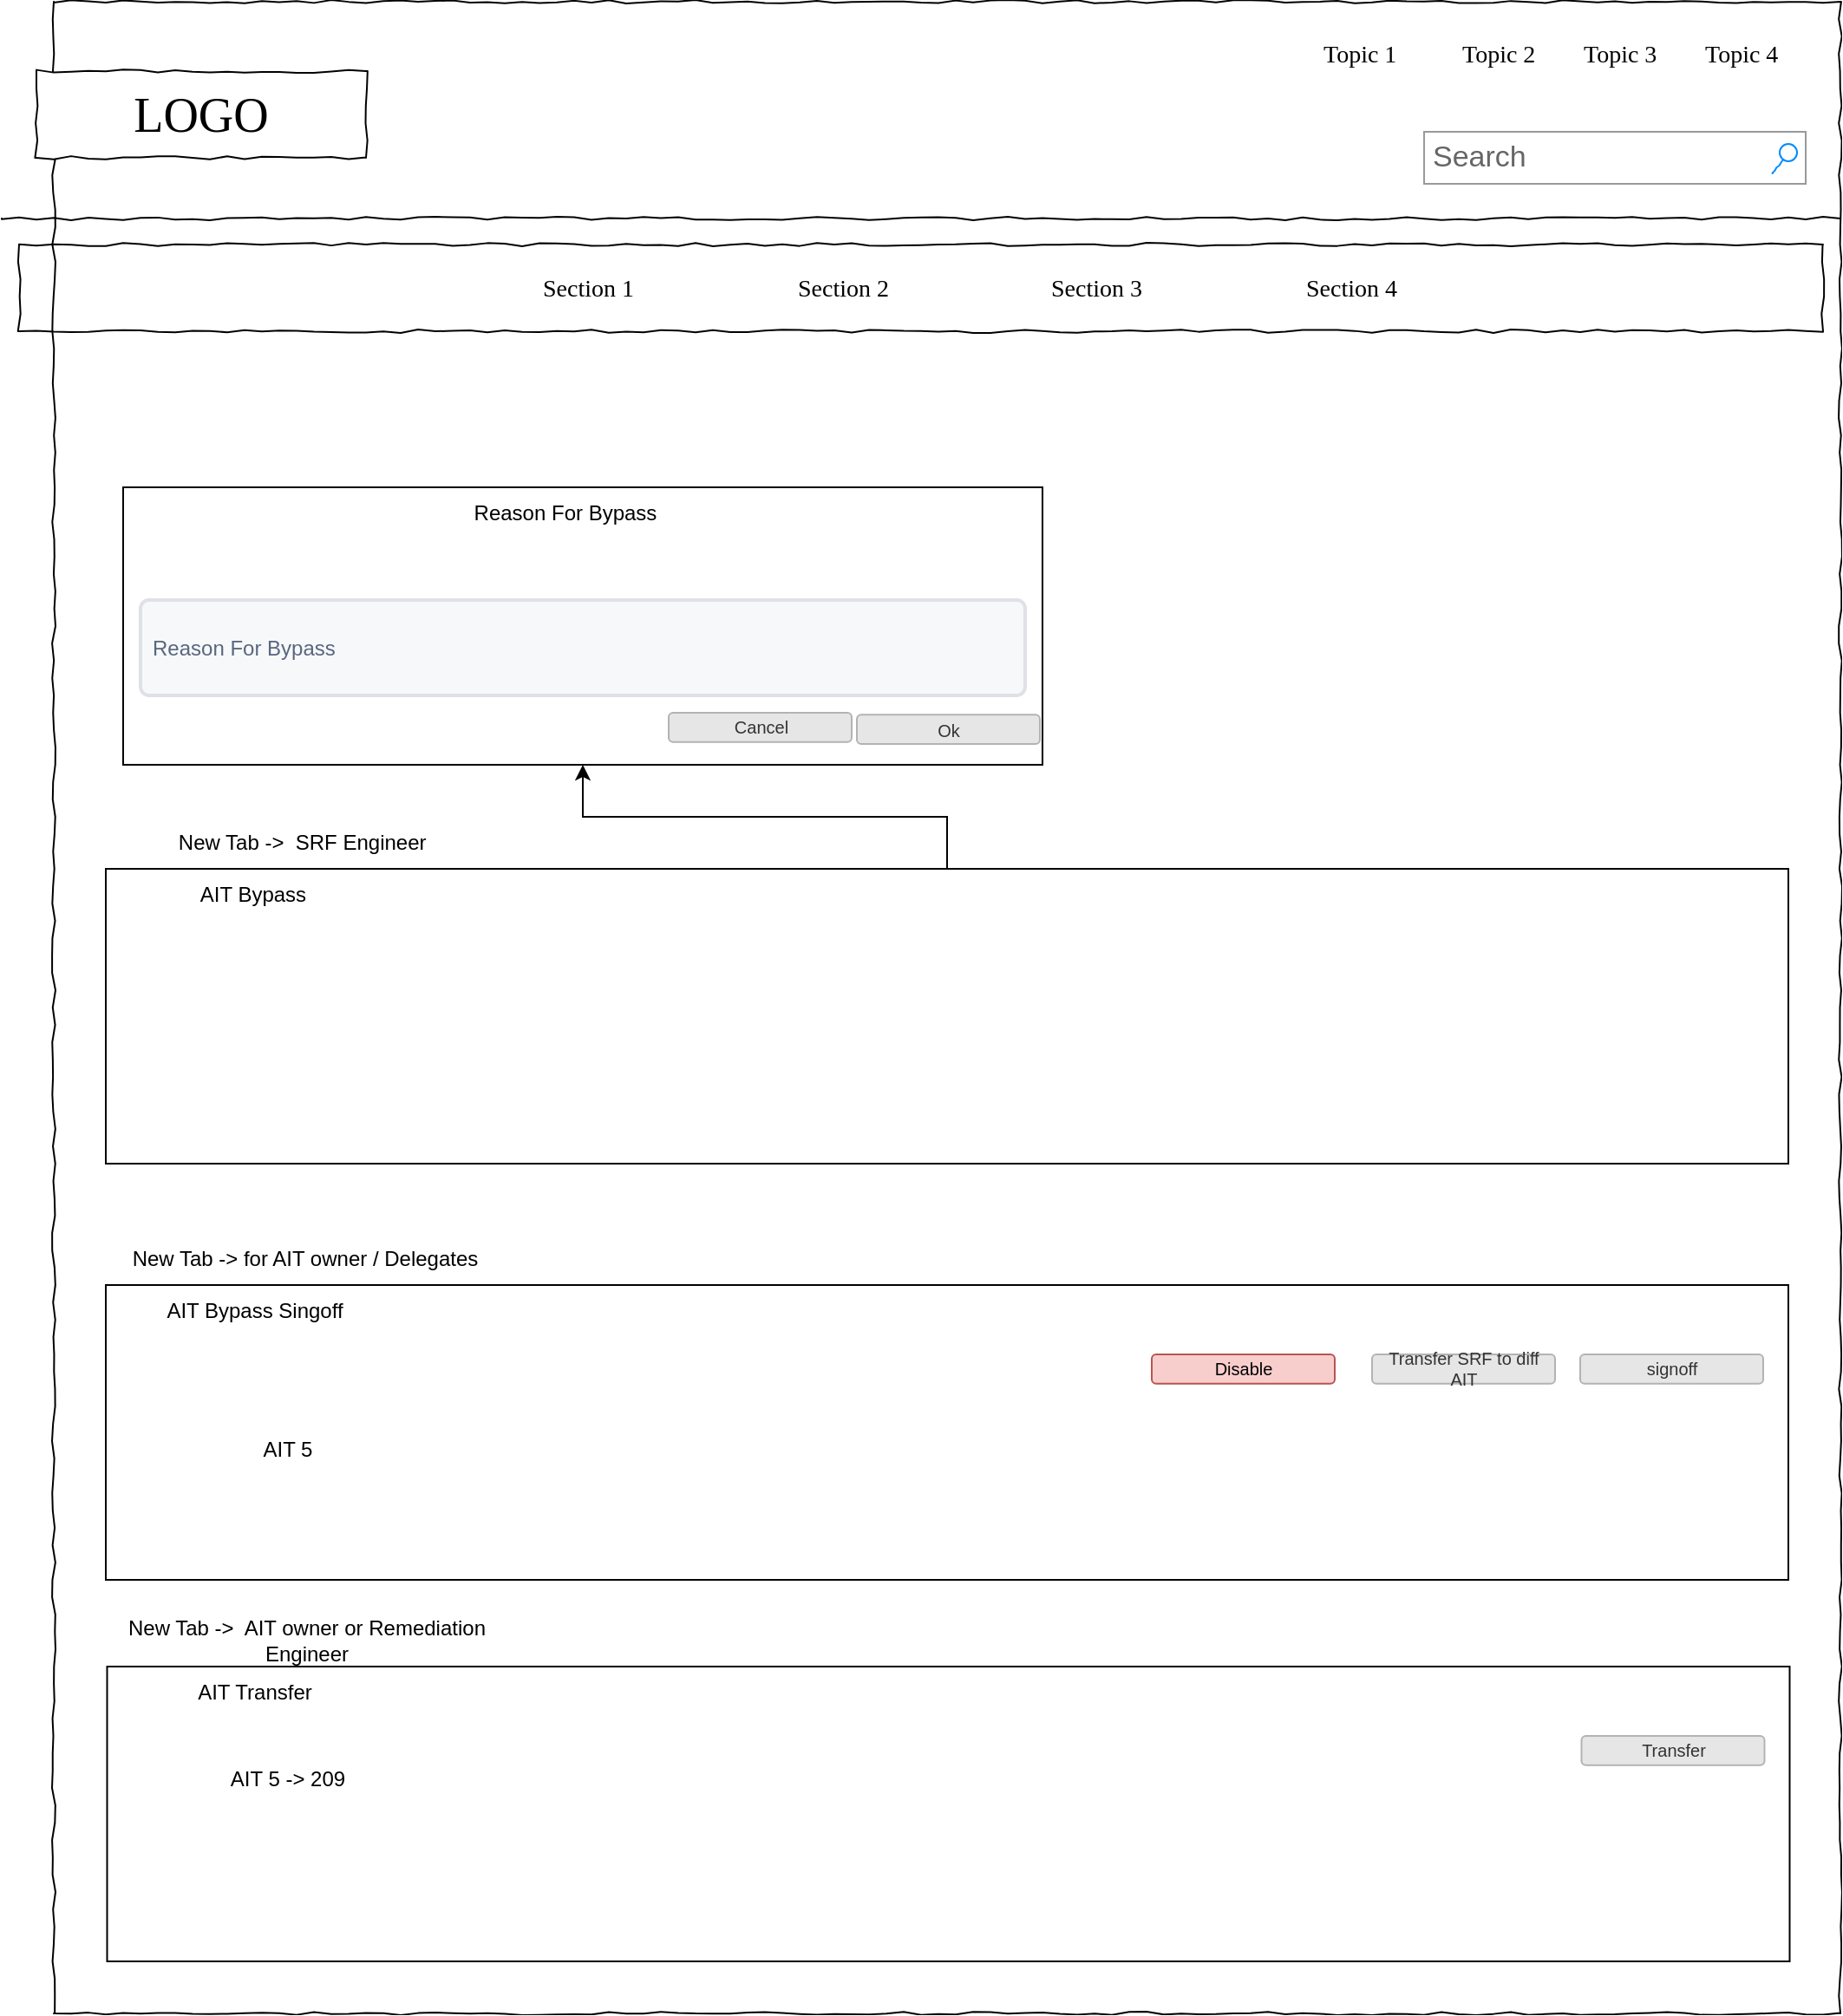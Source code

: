 <mxfile version="20.8.10" type="github" pages="2">
  <diagram name="Page-1" id="03018318-947c-dd8e-b7a3-06fadd420f32">
    <mxGraphModel dx="1210" dy="509" grid="1" gridSize="10" guides="1" tooltips="1" connect="1" arrows="1" fold="1" page="1" pageScale="1" pageWidth="1100" pageHeight="850" background="none" math="0" shadow="0">
      <root>
        <mxCell id="0" />
        <mxCell id="1" parent="0" />
        <mxCell id="677b7b8949515195-1" value="" style="whiteSpace=wrap;html=1;rounded=0;shadow=0;labelBackgroundColor=none;strokeColor=#000000;strokeWidth=1;fillColor=none;fontFamily=Verdana;fontSize=12;fontColor=#000000;align=center;comic=1;" parent="1" vertex="1">
          <mxGeometry x="50" y="20" width="1030" height="1160" as="geometry" />
        </mxCell>
        <mxCell id="677b7b8949515195-2" value="LOGO" style="whiteSpace=wrap;html=1;rounded=0;shadow=0;labelBackgroundColor=none;strokeWidth=1;fontFamily=Verdana;fontSize=28;align=center;comic=1;" parent="1" vertex="1">
          <mxGeometry x="40" y="60" width="190" height="50" as="geometry" />
        </mxCell>
        <mxCell id="677b7b8949515195-3" value="Search" style="strokeWidth=1;shadow=0;dashed=0;align=center;html=1;shape=mxgraph.mockup.forms.searchBox;strokeColor=#999999;mainText=;strokeColor2=#008cff;fontColor=#666666;fontSize=17;align=left;spacingLeft=3;rounded=0;labelBackgroundColor=none;comic=1;" parent="1" vertex="1">
          <mxGeometry x="840" y="95" width="220" height="30" as="geometry" />
        </mxCell>
        <mxCell id="677b7b8949515195-4" value="Topic 1" style="text;html=1;points=[];align=left;verticalAlign=top;spacingTop=-4;fontSize=14;fontFamily=Verdana" parent="1" vertex="1">
          <mxGeometry x="780" y="40" width="60" height="20" as="geometry" />
        </mxCell>
        <mxCell id="677b7b8949515195-5" value="Topic 2" style="text;html=1;points=[];align=left;verticalAlign=top;spacingTop=-4;fontSize=14;fontFamily=Verdana" parent="1" vertex="1">
          <mxGeometry x="860" y="40" width="60" height="20" as="geometry" />
        </mxCell>
        <mxCell id="677b7b8949515195-6" value="Topic 3" style="text;html=1;points=[];align=left;verticalAlign=top;spacingTop=-4;fontSize=14;fontFamily=Verdana" parent="1" vertex="1">
          <mxGeometry x="930" y="40" width="60" height="20" as="geometry" />
        </mxCell>
        <mxCell id="677b7b8949515195-7" value="Topic 4" style="text;html=1;points=[];align=left;verticalAlign=top;spacingTop=-4;fontSize=14;fontFamily=Verdana" parent="1" vertex="1">
          <mxGeometry x="1000" y="40" width="60" height="20" as="geometry" />
        </mxCell>
        <mxCell id="677b7b8949515195-9" value="" style="line;strokeWidth=1;html=1;rounded=0;shadow=0;labelBackgroundColor=none;fillColor=none;fontFamily=Verdana;fontSize=14;fontColor=#000000;align=center;comic=1;" parent="1" vertex="1">
          <mxGeometry x="20" y="140" width="1060" height="10" as="geometry" />
        </mxCell>
        <mxCell id="677b7b8949515195-10" value="" style="whiteSpace=wrap;html=1;rounded=0;shadow=0;labelBackgroundColor=none;strokeWidth=1;fillColor=none;fontFamily=Verdana;fontSize=12;align=center;comic=1;" parent="1" vertex="1">
          <mxGeometry x="30" y="160" width="1040" height="50" as="geometry" />
        </mxCell>
        <mxCell id="677b7b8949515195-11" value="Section 1" style="text;html=1;points=[];align=left;verticalAlign=top;spacingTop=-4;fontSize=14;fontFamily=Verdana" parent="1" vertex="1">
          <mxGeometry x="330" y="175" width="60" height="20" as="geometry" />
        </mxCell>
        <mxCell id="677b7b8949515195-12" value="Section 2" style="text;html=1;points=[];align=left;verticalAlign=top;spacingTop=-4;fontSize=14;fontFamily=Verdana" parent="1" vertex="1">
          <mxGeometry x="477" y="175" width="60" height="20" as="geometry" />
        </mxCell>
        <mxCell id="677b7b8949515195-13" value="Section 3" style="text;html=1;points=[];align=left;verticalAlign=top;spacingTop=-4;fontSize=14;fontFamily=Verdana" parent="1" vertex="1">
          <mxGeometry x="623" y="175" width="60" height="20" as="geometry" />
        </mxCell>
        <mxCell id="677b7b8949515195-14" value="Section 4" style="text;html=1;points=[];align=left;verticalAlign=top;spacingTop=-4;fontSize=14;fontFamily=Verdana" parent="1" vertex="1">
          <mxGeometry x="770" y="175" width="60" height="20" as="geometry" />
        </mxCell>
        <mxCell id="ytiMU7ToGZpFVYsIThuU-83" value="" style="rounded=0;whiteSpace=wrap;html=1;" vertex="1" parent="1">
          <mxGeometry x="90" y="300" width="530" height="160" as="geometry" />
        </mxCell>
        <mxCell id="ytiMU7ToGZpFVYsIThuU-84" value="Reason For Bypass" style="text;html=1;strokeColor=none;fillColor=none;align=center;verticalAlign=middle;whiteSpace=wrap;rounded=0;" vertex="1" parent="1">
          <mxGeometry x="260" y="300" width="170" height="30" as="geometry" />
        </mxCell>
        <mxCell id="ytiMU7ToGZpFVYsIThuU-85" value="Ok" style="rounded=1;html=1;shadow=0;dashed=0;whiteSpace=wrap;fontSize=10;fillColor=#E6E6E6;align=center;strokeColor=#B3B3B3;fontColor=#333333;" vertex="1" parent="1">
          <mxGeometry x="513" y="431.12" width="105.5" height="16.88" as="geometry" />
        </mxCell>
        <mxCell id="ytiMU7ToGZpFVYsIThuU-86" value="Cancel" style="rounded=1;html=1;shadow=0;dashed=0;whiteSpace=wrap;fontSize=10;fillColor=#E6E6E6;align=center;strokeColor=#B3B3B3;fontColor=#333333;" vertex="1" parent="1">
          <mxGeometry x="404.5" y="430" width="105.5" height="16.88" as="geometry" />
        </mxCell>
        <mxCell id="ytiMU7ToGZpFVYsIThuU-90" value="Reason For Bypass" style="rounded=1;arcSize=9;fillColor=#F7F8F9;align=left;spacingLeft=5;strokeColor=#DEE1E6;html=1;strokeWidth=2;fontColor=#596780;fontSize=12" vertex="1" parent="1">
          <mxGeometry x="100" y="365" width="510" height="55" as="geometry" />
        </mxCell>
        <mxCell id="ytiMU7ToGZpFVYsIThuU-91" value="" style="shape=image;html=1;verticalAlign=top;verticalLabelPosition=bottom;labelBackgroundColor=#ffffff;imageAspect=0;aspect=fixed;image=https://cdn4.iconfinder.com/data/icons/evil-icons-user-interface/64/close2-128.png" vertex="1" parent="1">
          <mxGeometry x="599.5" y="300" width="19" height="19" as="geometry" />
        </mxCell>
        <mxCell id="4D25ZCtuX2r4dzjxucDx-1" style="edgeStyle=orthogonalEdgeStyle;rounded=0;orthogonalLoop=1;jettySize=auto;html=1;" edge="1" parent="1" source="ytiMU7ToGZpFVYsIThuU-92" target="ytiMU7ToGZpFVYsIThuU-83">
          <mxGeometry relative="1" as="geometry" />
        </mxCell>
        <mxCell id="ytiMU7ToGZpFVYsIThuU-92" value="" style="rounded=0;whiteSpace=wrap;html=1;" vertex="1" parent="1">
          <mxGeometry x="80" y="520" width="970" height="170" as="geometry" />
        </mxCell>
        <mxCell id="ytiMU7ToGZpFVYsIThuU-93" value="AIT Bypass" style="text;html=1;strokeColor=none;fillColor=none;align=center;verticalAlign=middle;whiteSpace=wrap;rounded=0;" vertex="1" parent="1">
          <mxGeometry x="80" y="520" width="170" height="30" as="geometry" />
        </mxCell>
        <mxCell id="ytiMU7ToGZpFVYsIThuU-94" value="New Tab -&amp;gt;&amp;nbsp; SRF Engineer&amp;nbsp;" style="text;html=1;strokeColor=none;fillColor=none;align=center;verticalAlign=middle;whiteSpace=wrap;rounded=0;" vertex="1" parent="1">
          <mxGeometry x="80" y="490" width="230" height="30" as="geometry" />
        </mxCell>
        <mxCell id="ytiMU7ToGZpFVYsIThuU-95" value="" style="rounded=0;whiteSpace=wrap;html=1;" vertex="1" parent="1">
          <mxGeometry x="80" y="760" width="970" height="170" as="geometry" />
        </mxCell>
        <mxCell id="ytiMU7ToGZpFVYsIThuU-96" value="AIT Bypass Singoff" style="text;html=1;strokeColor=none;fillColor=none;align=center;verticalAlign=middle;whiteSpace=wrap;rounded=0;" vertex="1" parent="1">
          <mxGeometry x="81" y="760" width="170" height="30" as="geometry" />
        </mxCell>
        <mxCell id="ytiMU7ToGZpFVYsIThuU-97" value="New Tab -&amp;gt; for AIT owner / Delegates" style="text;html=1;strokeColor=none;fillColor=none;align=center;verticalAlign=middle;whiteSpace=wrap;rounded=0;" vertex="1" parent="1">
          <mxGeometry x="80" y="730" width="230" height="30" as="geometry" />
        </mxCell>
        <mxCell id="x6RN3wPQptnzheMl7c2E-1" value="signoff" style="rounded=1;html=1;shadow=0;dashed=0;whiteSpace=wrap;fontSize=10;fillColor=#E6E6E6;align=center;strokeColor=#B3B3B3;fontColor=#333333;" vertex="1" parent="1">
          <mxGeometry x="930" y="800" width="105.5" height="16.88" as="geometry" />
        </mxCell>
        <mxCell id="x6RN3wPQptnzheMl7c2E-2" value="Transfer SRF to diff AIT" style="rounded=1;html=1;shadow=0;dashed=0;whiteSpace=wrap;fontSize=10;fillColor=#E6E6E6;align=center;strokeColor=#B3B3B3;fontColor=#333333;" vertex="1" parent="1">
          <mxGeometry x="810" y="800" width="105.5" height="16.88" as="geometry" />
        </mxCell>
        <mxCell id="qC6KlhAv3z-6YKwyq25z-1" value="" style="rounded=0;whiteSpace=wrap;html=1;" vertex="1" parent="1">
          <mxGeometry x="80.75" y="980" width="970" height="170" as="geometry" />
        </mxCell>
        <mxCell id="qC6KlhAv3z-6YKwyq25z-2" value="AIT Transfer" style="text;html=1;strokeColor=none;fillColor=none;align=center;verticalAlign=middle;whiteSpace=wrap;rounded=0;" vertex="1" parent="1">
          <mxGeometry x="80.75" y="980" width="170" height="30" as="geometry" />
        </mxCell>
        <mxCell id="qC6KlhAv3z-6YKwyq25z-3" value="New Tab -&amp;gt;&amp;nbsp; AIT owner or Remediation Engineer" style="text;html=1;strokeColor=none;fillColor=none;align=center;verticalAlign=middle;whiteSpace=wrap;rounded=0;" vertex="1" parent="1">
          <mxGeometry x="80.75" y="950" width="230" height="30" as="geometry" />
        </mxCell>
        <mxCell id="qC6KlhAv3z-6YKwyq25z-4" value="Transfer" style="rounded=1;html=1;shadow=0;dashed=0;whiteSpace=wrap;fontSize=10;fillColor=#E6E6E6;align=center;strokeColor=#B3B3B3;fontColor=#333333;" vertex="1" parent="1">
          <mxGeometry x="930.75" y="1020" width="105.5" height="16.88" as="geometry" />
        </mxCell>
        <mxCell id="qC6KlhAv3z-6YKwyq25z-7" value="Disable" style="rounded=1;html=1;shadow=0;dashed=0;whiteSpace=wrap;fontSize=10;fillColor=#f8cecc;align=center;strokeColor=#b85450;" vertex="1" parent="1">
          <mxGeometry x="683" y="800" width="105.5" height="16.88" as="geometry" />
        </mxCell>
        <mxCell id="ORzRusN4qQn_G-iDYsty-1" value="AIT 5" style="text;html=1;strokeColor=none;fillColor=none;align=center;verticalAlign=middle;whiteSpace=wrap;rounded=0;" vertex="1" parent="1">
          <mxGeometry x="100" y="840" width="170" height="30" as="geometry" />
        </mxCell>
        <mxCell id="ORzRusN4qQn_G-iDYsty-2" value="AIT 5 -&amp;gt; 209" style="text;html=1;strokeColor=none;fillColor=none;align=center;verticalAlign=middle;whiteSpace=wrap;rounded=0;" vertex="1" parent="1">
          <mxGeometry x="100" y="1030" width="170" height="30" as="geometry" />
        </mxCell>
      </root>
    </mxGraphModel>
  </diagram>
  <diagram id="n8CHV4fC1so-IyRtQQRi" name="Page-2">
    <mxGraphModel dx="2544" dy="1813" grid="1" gridSize="10" guides="1" tooltips="1" connect="1" arrows="1" fold="1" page="1" pageScale="1" pageWidth="850" pageHeight="1100" math="0" shadow="0">
      <root>
        <mxCell id="0" />
        <mxCell id="1" parent="0" />
        <mxCell id="iZqw3DGj9qP6FMQKlNMp-48" value="" style="shape=process;whiteSpace=wrap;html=1;backgroundOutline=1;size=0.02;" vertex="1" parent="1">
          <mxGeometry x="-10" y="60" width="1000" height="220" as="geometry" />
        </mxCell>
        <mxCell id="iZqw3DGj9qP6FMQKlNMp-4" style="edgeStyle=orthogonalEdgeStyle;rounded=0;orthogonalLoop=1;jettySize=auto;html=1;" edge="1" parent="1" source="iZqw3DGj9qP6FMQKlNMp-2">
          <mxGeometry relative="1" as="geometry">
            <mxPoint x="200" y="110" as="targetPoint" />
          </mxGeometry>
        </mxCell>
        <mxCell id="iZqw3DGj9qP6FMQKlNMp-2" value="SRF Created" style="rounded=0;whiteSpace=wrap;html=1;" vertex="1" parent="1">
          <mxGeometry x="40" y="80" width="120" height="60" as="geometry" />
        </mxCell>
        <mxCell id="iZqw3DGj9qP6FMQKlNMp-7" value="" style="edgeStyle=orthogonalEdgeStyle;rounded=0;orthogonalLoop=1;jettySize=auto;html=1;" edge="1" parent="1" source="iZqw3DGj9qP6FMQKlNMp-5" target="iZqw3DGj9qP6FMQKlNMp-6">
          <mxGeometry relative="1" as="geometry" />
        </mxCell>
        <mxCell id="iZqw3DGj9qP6FMQKlNMp-51" value="Yes" style="edgeLabel;html=1;align=center;verticalAlign=middle;resizable=0;points=[];" vertex="1" connectable="0" parent="iZqw3DGj9qP6FMQKlNMp-7">
          <mxGeometry x="0.527" y="-1" relative="1" as="geometry">
            <mxPoint y="1" as="offset" />
          </mxGeometry>
        </mxCell>
        <mxCell id="iZqw3DGj9qP6FMQKlNMp-5" value="is AIT Bypass" style="rhombus;whiteSpace=wrap;html=1;" vertex="1" parent="1">
          <mxGeometry x="200" y="70" width="80" height="80" as="geometry" />
        </mxCell>
        <mxCell id="iZqw3DGj9qP6FMQKlNMp-9" value="" style="edgeStyle=orthogonalEdgeStyle;rounded=0;orthogonalLoop=1;jettySize=auto;html=1;" edge="1" parent="1" source="iZqw3DGj9qP6FMQKlNMp-6" target="iZqw3DGj9qP6FMQKlNMp-8">
          <mxGeometry relative="1" as="geometry" />
        </mxCell>
        <mxCell id="iZqw3DGj9qP6FMQKlNMp-6" value="SRF Engineer" style="whiteSpace=wrap;html=1;" vertex="1" parent="1">
          <mxGeometry x="305" y="80" width="120" height="60" as="geometry" />
        </mxCell>
        <mxCell id="iZqw3DGj9qP6FMQKlNMp-11" value="" style="edgeStyle=orthogonalEdgeStyle;rounded=0;orthogonalLoop=1;jettySize=auto;html=1;" edge="1" parent="1" source="iZqw3DGj9qP6FMQKlNMp-8" target="iZqw3DGj9qP6FMQKlNMp-10">
          <mxGeometry relative="1" as="geometry" />
        </mxCell>
        <mxCell id="iZqw3DGj9qP6FMQKlNMp-15" value="No" style="edgeLabel;html=1;align=center;verticalAlign=middle;resizable=0;points=[];" vertex="1" connectable="0" parent="iZqw3DGj9qP6FMQKlNMp-11">
          <mxGeometry x="-0.4" y="-2" relative="1" as="geometry">
            <mxPoint as="offset" />
          </mxGeometry>
        </mxCell>
        <mxCell id="iZqw3DGj9qP6FMQKlNMp-13" value="Yes" style="edgeStyle=orthogonalEdgeStyle;rounded=0;orthogonalLoop=1;jettySize=auto;html=1;" edge="1" parent="1" source="iZqw3DGj9qP6FMQKlNMp-8" target="iZqw3DGj9qP6FMQKlNMp-12">
          <mxGeometry relative="1" as="geometry" />
        </mxCell>
        <mxCell id="iZqw3DGj9qP6FMQKlNMp-8" value="Red Rule?" style="rhombus;whiteSpace=wrap;html=1;" vertex="1" parent="1">
          <mxGeometry x="460" y="70" width="80" height="80" as="geometry" />
        </mxCell>
        <mxCell id="iZqw3DGj9qP6FMQKlNMp-17" value="" style="edgeStyle=orthogonalEdgeStyle;rounded=0;orthogonalLoop=1;jettySize=auto;html=1;" edge="1" parent="1" source="iZqw3DGj9qP6FMQKlNMp-10" target="iZqw3DGj9qP6FMQKlNMp-16">
          <mxGeometry relative="1" as="geometry" />
        </mxCell>
        <mxCell id="iZqw3DGj9qP6FMQKlNMp-10" value="SRF Engineer / Admin" style="whiteSpace=wrap;html=1;" vertex="1" parent="1">
          <mxGeometry x="580" y="80" width="120" height="60" as="geometry" />
        </mxCell>
        <mxCell id="iZqw3DGj9qP6FMQKlNMp-18" style="edgeStyle=orthogonalEdgeStyle;rounded=0;orthogonalLoop=1;jettySize=auto;html=1;entryX=0.5;entryY=1;entryDx=0;entryDy=0;" edge="1" parent="1" source="iZqw3DGj9qP6FMQKlNMp-12" target="iZqw3DGj9qP6FMQKlNMp-10">
          <mxGeometry relative="1" as="geometry" />
        </mxCell>
        <mxCell id="iZqw3DGj9qP6FMQKlNMp-12" value="Compliance Engineer" style="whiteSpace=wrap;html=1;" vertex="1" parent="1">
          <mxGeometry x="440" y="200" width="120" height="60" as="geometry" />
        </mxCell>
        <mxCell id="iZqw3DGj9qP6FMQKlNMp-16" value="Review -&amp;gt; Schedule" style="whiteSpace=wrap;html=1;" vertex="1" parent="1">
          <mxGeometry x="730" y="80" width="120" height="60" as="geometry" />
        </mxCell>
        <mxCell id="iZqw3DGj9qP6FMQKlNMp-47" value="" style="group" vertex="1" connectable="0" parent="1">
          <mxGeometry x="-20" y="380" width="1500" height="280" as="geometry" />
        </mxCell>
        <mxCell id="iZqw3DGj9qP6FMQKlNMp-46" value="" style="shape=process;whiteSpace=wrap;html=1;backgroundOutline=1;size=0.02;" vertex="1" parent="iZqw3DGj9qP6FMQKlNMp-47">
          <mxGeometry width="1500" height="280" as="geometry" />
        </mxCell>
        <mxCell id="iZqw3DGj9qP6FMQKlNMp-19" style="edgeStyle=orthogonalEdgeStyle;rounded=0;orthogonalLoop=1;jettySize=auto;html=1;" edge="1" parent="iZqw3DGj9qP6FMQKlNMp-47" source="iZqw3DGj9qP6FMQKlNMp-20">
          <mxGeometry relative="1" as="geometry">
            <mxPoint x="220" y="70" as="targetPoint" />
          </mxGeometry>
        </mxCell>
        <mxCell id="iZqw3DGj9qP6FMQKlNMp-20" value="SRF Created" style="rounded=0;whiteSpace=wrap;html=1;" vertex="1" parent="iZqw3DGj9qP6FMQKlNMp-47">
          <mxGeometry x="60" y="40" width="120" height="60" as="geometry" />
        </mxCell>
        <mxCell id="iZqw3DGj9qP6FMQKlNMp-22" value="is AIT Bypass" style="rhombus;whiteSpace=wrap;html=1;" vertex="1" parent="iZqw3DGj9qP6FMQKlNMp-47">
          <mxGeometry x="220" y="30" width="80" height="80" as="geometry" />
        </mxCell>
        <mxCell id="iZqw3DGj9qP6FMQKlNMp-24" value="SRF Engineer" style="whiteSpace=wrap;html=1;" vertex="1" parent="iZqw3DGj9qP6FMQKlNMp-47">
          <mxGeometry x="325" y="40" width="120" height="60" as="geometry" />
        </mxCell>
        <mxCell id="iZqw3DGj9qP6FMQKlNMp-21" value="" style="edgeStyle=orthogonalEdgeStyle;rounded=0;orthogonalLoop=1;jettySize=auto;html=1;" edge="1" parent="iZqw3DGj9qP6FMQKlNMp-47" source="iZqw3DGj9qP6FMQKlNMp-22" target="iZqw3DGj9qP6FMQKlNMp-24">
          <mxGeometry relative="1" as="geometry" />
        </mxCell>
        <mxCell id="iZqw3DGj9qP6FMQKlNMp-28" value="Red Rule?" style="rhombus;whiteSpace=wrap;html=1;" vertex="1" parent="iZqw3DGj9qP6FMQKlNMp-47">
          <mxGeometry x="480" y="30" width="80" height="80" as="geometry" />
        </mxCell>
        <mxCell id="iZqw3DGj9qP6FMQKlNMp-23" value="" style="edgeStyle=orthogonalEdgeStyle;rounded=0;orthogonalLoop=1;jettySize=auto;html=1;" edge="1" parent="iZqw3DGj9qP6FMQKlNMp-47" source="iZqw3DGj9qP6FMQKlNMp-24" target="iZqw3DGj9qP6FMQKlNMp-28">
          <mxGeometry relative="1" as="geometry" />
        </mxCell>
        <mxCell id="iZqw3DGj9qP6FMQKlNMp-30" value="SRF Engineer" style="whiteSpace=wrap;html=1;" vertex="1" parent="iZqw3DGj9qP6FMQKlNMp-47">
          <mxGeometry x="600" y="40" width="120" height="60" as="geometry" />
        </mxCell>
        <mxCell id="iZqw3DGj9qP6FMQKlNMp-25" value="" style="edgeStyle=orthogonalEdgeStyle;rounded=0;orthogonalLoop=1;jettySize=auto;html=1;" edge="1" parent="iZqw3DGj9qP6FMQKlNMp-47" source="iZqw3DGj9qP6FMQKlNMp-28" target="iZqw3DGj9qP6FMQKlNMp-30">
          <mxGeometry relative="1" as="geometry" />
        </mxCell>
        <mxCell id="iZqw3DGj9qP6FMQKlNMp-26" value="No" style="edgeLabel;html=1;align=center;verticalAlign=middle;resizable=0;points=[];" vertex="1" connectable="0" parent="iZqw3DGj9qP6FMQKlNMp-25">
          <mxGeometry x="-0.4" y="-2" relative="1" as="geometry">
            <mxPoint as="offset" />
          </mxGeometry>
        </mxCell>
        <mxCell id="iZqw3DGj9qP6FMQKlNMp-31" style="edgeStyle=orthogonalEdgeStyle;rounded=0;orthogonalLoop=1;jettySize=auto;html=1;entryX=0.5;entryY=1;entryDx=0;entryDy=0;" edge="1" parent="iZqw3DGj9qP6FMQKlNMp-47" source="iZqw3DGj9qP6FMQKlNMp-32" target="iZqw3DGj9qP6FMQKlNMp-30">
          <mxGeometry relative="1" as="geometry" />
        </mxCell>
        <mxCell id="iZqw3DGj9qP6FMQKlNMp-32" value="Compliance Engineer" style="whiteSpace=wrap;html=1;" vertex="1" parent="iZqw3DGj9qP6FMQKlNMp-47">
          <mxGeometry x="460" y="160" width="120" height="60" as="geometry" />
        </mxCell>
        <mxCell id="iZqw3DGj9qP6FMQKlNMp-27" value="Yes" style="edgeStyle=orthogonalEdgeStyle;rounded=0;orthogonalLoop=1;jettySize=auto;html=1;" edge="1" parent="iZqw3DGj9qP6FMQKlNMp-47" source="iZqw3DGj9qP6FMQKlNMp-28" target="iZqw3DGj9qP6FMQKlNMp-32">
          <mxGeometry relative="1" as="geometry" />
        </mxCell>
        <mxCell id="iZqw3DGj9qP6FMQKlNMp-33" value="Review -&amp;gt; Schedule" style="whiteSpace=wrap;html=1;" vertex="1" parent="iZqw3DGj9qP6FMQKlNMp-47">
          <mxGeometry x="750" y="40" width="120" height="60" as="geometry" />
        </mxCell>
        <mxCell id="iZqw3DGj9qP6FMQKlNMp-29" value="" style="edgeStyle=orthogonalEdgeStyle;rounded=0;orthogonalLoop=1;jettySize=auto;html=1;" edge="1" parent="iZqw3DGj9qP6FMQKlNMp-47" source="iZqw3DGj9qP6FMQKlNMp-30" target="iZqw3DGj9qP6FMQKlNMp-33">
          <mxGeometry relative="1" as="geometry" />
        </mxCell>
        <mxCell id="iZqw3DGj9qP6FMQKlNMp-37" style="edgeStyle=orthogonalEdgeStyle;rounded=0;orthogonalLoop=1;jettySize=auto;html=1;entryX=0;entryY=0.5;entryDx=0;entryDy=0;" edge="1" parent="iZqw3DGj9qP6FMQKlNMp-47" source="iZqw3DGj9qP6FMQKlNMp-34">
          <mxGeometry relative="1" as="geometry">
            <mxPoint x="1070" y="70" as="targetPoint" />
          </mxGeometry>
        </mxCell>
        <mxCell id="iZqw3DGj9qP6FMQKlNMp-34" value="SRF Deployed" style="whiteSpace=wrap;html=1;" vertex="1" parent="iZqw3DGj9qP6FMQKlNMp-47">
          <mxGeometry x="910" y="40" width="120" height="60" as="geometry" />
        </mxCell>
        <mxCell id="iZqw3DGj9qP6FMQKlNMp-35" value="" style="edgeStyle=orthogonalEdgeStyle;rounded=0;orthogonalLoop=1;jettySize=auto;html=1;" edge="1" parent="iZqw3DGj9qP6FMQKlNMp-47" source="iZqw3DGj9qP6FMQKlNMp-33" target="iZqw3DGj9qP6FMQKlNMp-34">
          <mxGeometry relative="1" as="geometry" />
        </mxCell>
        <mxCell id="iZqw3DGj9qP6FMQKlNMp-38" value="AIT Singoff" style="rhombus;whiteSpace=wrap;html=1;" vertex="1" parent="iZqw3DGj9qP6FMQKlNMp-47">
          <mxGeometry x="1070" y="30" width="80" height="80" as="geometry" />
        </mxCell>
        <mxCell id="iZqw3DGj9qP6FMQKlNMp-39" value="Deployed&amp;nbsp;" style="whiteSpace=wrap;html=1;" vertex="1" parent="iZqw3DGj9qP6FMQKlNMp-47">
          <mxGeometry x="1190" y="40" width="120" height="60" as="geometry" />
        </mxCell>
        <mxCell id="iZqw3DGj9qP6FMQKlNMp-40" style="edgeStyle=orthogonalEdgeStyle;rounded=0;orthogonalLoop=1;jettySize=auto;html=1;" edge="1" parent="iZqw3DGj9qP6FMQKlNMp-47" source="iZqw3DGj9qP6FMQKlNMp-38" target="iZqw3DGj9qP6FMQKlNMp-39">
          <mxGeometry relative="1" as="geometry" />
        </mxCell>
        <mxCell id="iZqw3DGj9qP6FMQKlNMp-45" value="Yes" style="edgeLabel;html=1;align=center;verticalAlign=middle;resizable=0;points=[];" vertex="1" connectable="0" parent="iZqw3DGj9qP6FMQKlNMp-40">
          <mxGeometry x="0.05" relative="1" as="geometry">
            <mxPoint as="offset" />
          </mxGeometry>
        </mxCell>
        <mxCell id="Z7LIEcawmmJyT6wNHlD3-2" style="edgeStyle=orthogonalEdgeStyle;rounded=0;orthogonalLoop=1;jettySize=auto;html=1;entryX=0;entryY=0.5;entryDx=0;entryDy=0;" edge="1" parent="iZqw3DGj9qP6FMQKlNMp-47" source="iZqw3DGj9qP6FMQKlNMp-41" target="Z7LIEcawmmJyT6wNHlD3-1">
          <mxGeometry relative="1" as="geometry" />
        </mxCell>
        <mxCell id="iZqw3DGj9qP6FMQKlNMp-41" value="Move to AIT Dispute" style="whiteSpace=wrap;html=1;" vertex="1" parent="iZqw3DGj9qP6FMQKlNMp-47">
          <mxGeometry x="1050" y="200" width="120" height="60" as="geometry" />
        </mxCell>
        <mxCell id="iZqw3DGj9qP6FMQKlNMp-42" value="" style="edgeStyle=orthogonalEdgeStyle;rounded=0;orthogonalLoop=1;jettySize=auto;html=1;" edge="1" parent="iZqw3DGj9qP6FMQKlNMp-47" source="iZqw3DGj9qP6FMQKlNMp-38" target="iZqw3DGj9qP6FMQKlNMp-41">
          <mxGeometry relative="1" as="geometry" />
        </mxCell>
        <mxCell id="iZqw3DGj9qP6FMQKlNMp-44" value="No" style="edgeLabel;html=1;align=center;verticalAlign=middle;resizable=0;points=[];" vertex="1" connectable="0" parent="iZqw3DGj9qP6FMQKlNMp-42">
          <mxGeometry x="-0.378" relative="1" as="geometry">
            <mxPoint as="offset" />
          </mxGeometry>
        </mxCell>
        <mxCell id="Z7LIEcawmmJyT6wNHlD3-1" value="Remediation Engineer" style="whiteSpace=wrap;html=1;" vertex="1" parent="iZqw3DGj9qP6FMQKlNMp-47">
          <mxGeometry x="1210" y="200" width="120" height="60" as="geometry" />
        </mxCell>
        <mxCell id="iZqw3DGj9qP6FMQKlNMp-49" value="AIT Bypass Signoff" style="text;html=1;strokeColor=none;fillColor=none;align=center;verticalAlign=middle;whiteSpace=wrap;rounded=0;" vertex="1" parent="1">
          <mxGeometry x="-20" y="350" width="120" height="30" as="geometry" />
        </mxCell>
        <mxCell id="iZqw3DGj9qP6FMQKlNMp-50" value="AIT Approval Bypass" style="text;html=1;strokeColor=none;fillColor=none;align=center;verticalAlign=middle;whiteSpace=wrap;rounded=0;" vertex="1" parent="1">
          <mxGeometry x="-30" y="30" width="120" height="30" as="geometry" />
        </mxCell>
        <mxCell id="W2ffFFPruEVLFyzTKCYf-1" value="AIT Owner" style="shape=umlActor;verticalLabelPosition=bottom;verticalAlign=top;html=1;outlineConnect=0;" vertex="1" parent="1">
          <mxGeometry x="1070" y="330" width="30" height="60" as="geometry" />
        </mxCell>
        <mxCell id="W2ffFFPruEVLFyzTKCYf-4" style="edgeStyle=orthogonalEdgeStyle;rounded=0;orthogonalLoop=1;jettySize=auto;html=1;" edge="1" parent="1" source="W2ffFFPruEVLFyzTKCYf-5" target="W2ffFFPruEVLFyzTKCYf-7">
          <mxGeometry relative="1" as="geometry" />
        </mxCell>
        <mxCell id="W2ffFFPruEVLFyzTKCYf-5" value="Create New SRF" style="rounded=0;whiteSpace=wrap;html=1;" vertex="1" parent="1">
          <mxGeometry x="-10" y="-48" width="100" height="50" as="geometry" />
        </mxCell>
        <mxCell id="W2ffFFPruEVLFyzTKCYf-6" style="edgeStyle=orthogonalEdgeStyle;rounded=0;orthogonalLoop=1;jettySize=auto;html=1;" edge="1" parent="1" source="W2ffFFPruEVLFyzTKCYf-7" target="W2ffFFPruEVLFyzTKCYf-9">
          <mxGeometry relative="1" as="geometry" />
        </mxCell>
        <mxCell id="W2ffFFPruEVLFyzTKCYf-7" value="Risk Assessment" style="rounded=0;whiteSpace=wrap;html=1;" vertex="1" parent="1">
          <mxGeometry x="110" y="-48" width="100" height="50" as="geometry" />
        </mxCell>
        <mxCell id="W2ffFFPruEVLFyzTKCYf-8" style="edgeStyle=orthogonalEdgeStyle;rounded=0;orthogonalLoop=1;jettySize=auto;html=1;entryX=0;entryY=0.5;entryDx=0;entryDy=0;" edge="1" parent="1" source="W2ffFFPruEVLFyzTKCYf-9" target="W2ffFFPruEVLFyzTKCYf-15">
          <mxGeometry relative="1" as="geometry" />
        </mxCell>
        <mxCell id="W2ffFFPruEVLFyzTKCYf-9" value="AIT Approval" style="rounded=0;whiteSpace=wrap;html=1;" vertex="1" parent="1">
          <mxGeometry x="230" y="-48" width="100" height="50" as="geometry" />
        </mxCell>
        <mxCell id="W2ffFFPruEVLFyzTKCYf-10" style="edgeStyle=orthogonalEdgeStyle;rounded=0;orthogonalLoop=1;jettySize=auto;html=1;entryX=0;entryY=0.5;entryDx=0;entryDy=0;" edge="1" parent="1" source="W2ffFFPruEVLFyzTKCYf-11" target="W2ffFFPruEVLFyzTKCYf-17">
          <mxGeometry relative="1" as="geometry" />
        </mxCell>
        <mxCell id="W2ffFFPruEVLFyzTKCYf-11" value="Compliance Approval" style="rounded=0;whiteSpace=wrap;html=1;" vertex="1" parent="1">
          <mxGeometry x="490" y="-48" width="100" height="50" as="geometry" />
        </mxCell>
        <mxCell id="W2ffFFPruEVLFyzTKCYf-12" value="Yes" style="edgeStyle=orthogonalEdgeStyle;rounded=0;orthogonalLoop=1;jettySize=auto;html=1;entryX=0;entryY=0.5;entryDx=0;entryDy=0;" edge="1" parent="1" source="W2ffFFPruEVLFyzTKCYf-15" target="W2ffFFPruEVLFyzTKCYf-11">
          <mxGeometry relative="1" as="geometry" />
        </mxCell>
        <mxCell id="W2ffFFPruEVLFyzTKCYf-13" style="edgeStyle=orthogonalEdgeStyle;rounded=0;orthogonalLoop=1;jettySize=auto;html=1;entryX=0.4;entryY=0;entryDx=0;entryDy=0;entryPerimeter=0;fontSize=11;" edge="1" parent="1" source="W2ffFFPruEVLFyzTKCYf-15" target="W2ffFFPruEVLFyzTKCYf-17">
          <mxGeometry relative="1" as="geometry">
            <Array as="points">
              <mxPoint x="410" y="-80" />
              <mxPoint x="660" y="-80" />
            </Array>
          </mxGeometry>
        </mxCell>
        <mxCell id="W2ffFFPruEVLFyzTKCYf-14" value="No" style="edgeLabel;html=1;align=center;verticalAlign=middle;resizable=0;points=[];fontSize=11;" vertex="1" connectable="0" parent="W2ffFFPruEVLFyzTKCYf-13">
          <mxGeometry x="0.012" y="1" relative="1" as="geometry">
            <mxPoint x="1" as="offset" />
          </mxGeometry>
        </mxCell>
        <mxCell id="W2ffFFPruEVLFyzTKCYf-15" value="is Red rule?" style="rhombus;whiteSpace=wrap;html=1;" vertex="1" parent="1">
          <mxGeometry x="370" y="-60.5" width="80" height="75" as="geometry" />
        </mxCell>
        <mxCell id="W2ffFFPruEVLFyzTKCYf-16" style="edgeStyle=orthogonalEdgeStyle;rounded=0;orthogonalLoop=1;jettySize=auto;html=1;entryX=0;entryY=0.5;entryDx=0;entryDy=0;" edge="1" parent="1" source="W2ffFFPruEVLFyzTKCYf-17" target="W2ffFFPruEVLFyzTKCYf-19">
          <mxGeometry relative="1" as="geometry" />
        </mxCell>
        <mxCell id="W2ffFFPruEVLFyzTKCYf-17" value="Firewall Engineer Approval" style="rounded=0;whiteSpace=wrap;html=1;" vertex="1" parent="1">
          <mxGeometry x="620" y="-48" width="100" height="50" as="geometry" />
        </mxCell>
        <mxCell id="W2ffFFPruEVLFyzTKCYf-18" style="edgeStyle=orthogonalEdgeStyle;rounded=0;orthogonalLoop=1;jettySize=auto;html=1;" edge="1" parent="1" source="W2ffFFPruEVLFyzTKCYf-19" target="W2ffFFPruEVLFyzTKCYf-21">
          <mxGeometry relative="1" as="geometry" />
        </mxCell>
        <mxCell id="W2ffFFPruEVLFyzTKCYf-19" value="Peer Approval" style="rounded=0;whiteSpace=wrap;html=1;" vertex="1" parent="1">
          <mxGeometry x="750" y="-48" width="100" height="50" as="geometry" />
        </mxCell>
        <mxCell id="W2ffFFPruEVLFyzTKCYf-20" style="edgeStyle=orthogonalEdgeStyle;rounded=0;orthogonalLoop=1;jettySize=auto;html=1;entryX=0;entryY=0.5;entryDx=0;entryDy=0;" edge="1" parent="1" source="W2ffFFPruEVLFyzTKCYf-21" target="W2ffFFPruEVLFyzTKCYf-22">
          <mxGeometry relative="1" as="geometry" />
        </mxCell>
        <mxCell id="W2ffFFPruEVLFyzTKCYf-21" value="Provide CRQ Ticket" style="rounded=0;whiteSpace=wrap;html=1;" vertex="1" parent="1">
          <mxGeometry x="880" y="-48" width="100" height="50" as="geometry" />
        </mxCell>
        <mxCell id="W2ffFFPruEVLFyzTKCYf-22" value="Stage / Publish" style="rounded=0;whiteSpace=wrap;html=1;" vertex="1" parent="1">
          <mxGeometry x="1020" y="-48" width="100" height="50" as="geometry" />
        </mxCell>
      </root>
    </mxGraphModel>
  </diagram>
</mxfile>
